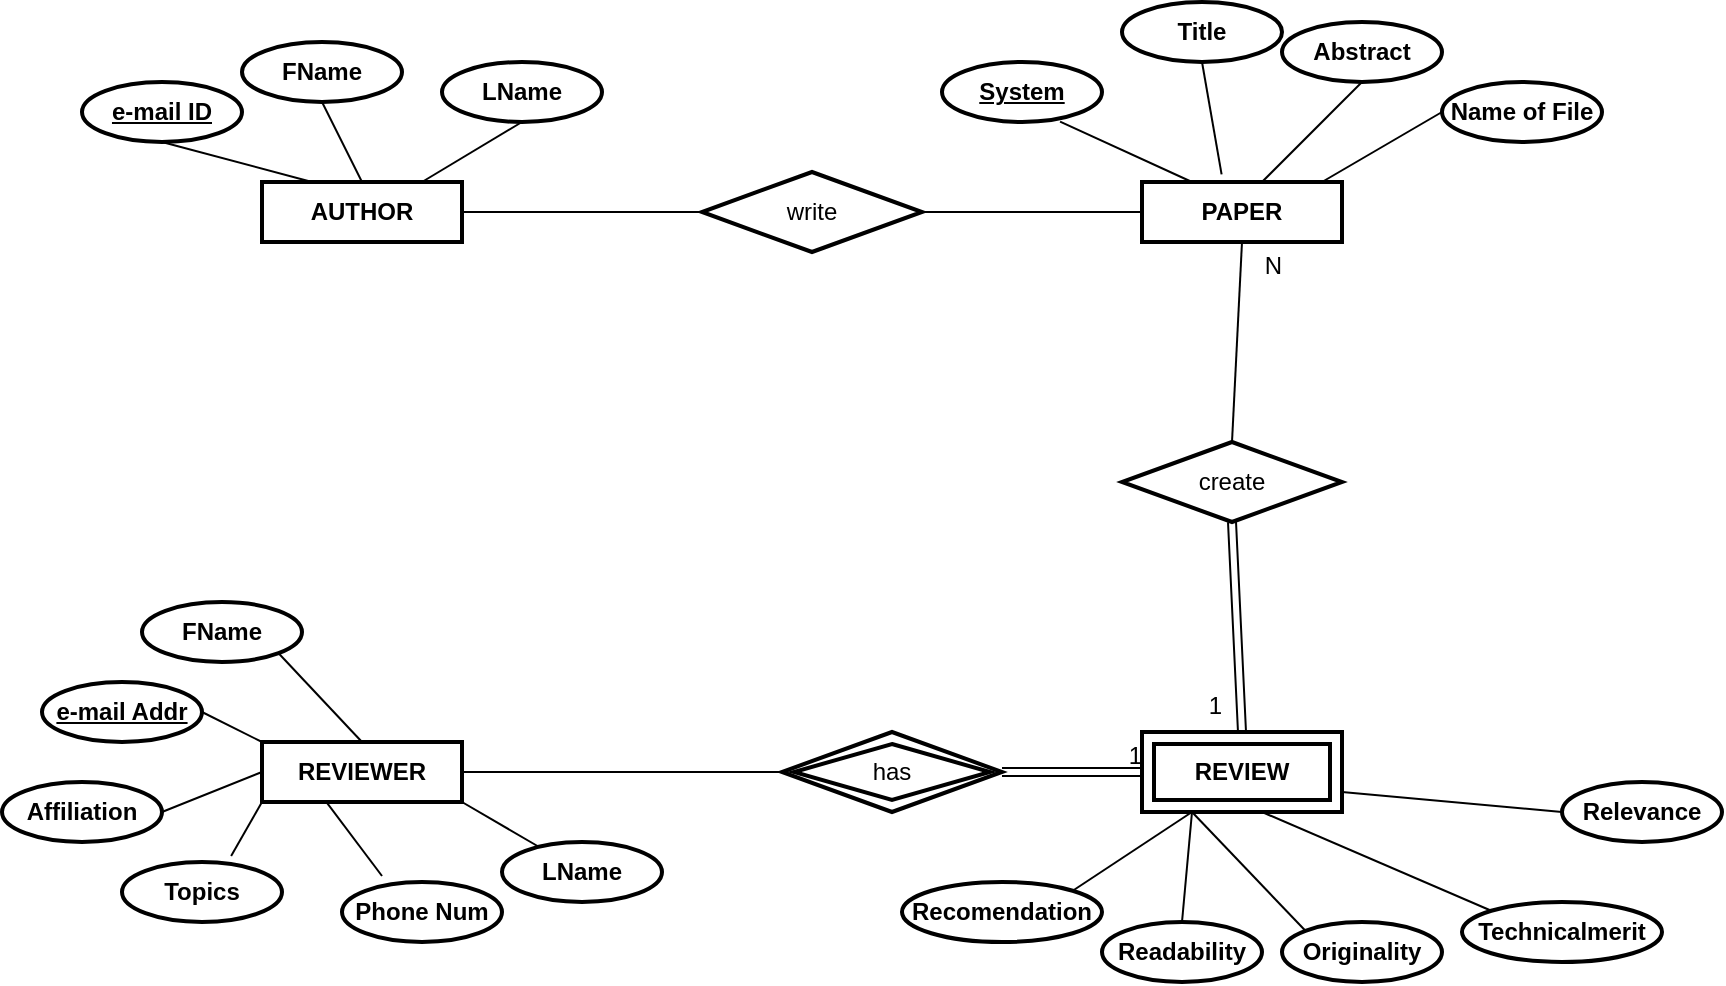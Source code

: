 <mxfile version="14.4.2" type="github">
  <diagram id="h-ZbI1VZD0IIb12Uuh02" name="Page-1">
    <mxGraphModel dx="1865" dy="556" grid="1" gridSize="10" guides="1" tooltips="1" connect="1" arrows="1" fold="1" page="1" pageScale="1" pageWidth="827" pageHeight="1169" math="0" shadow="0">
      <root>
        <mxCell id="0" />
        <mxCell id="1" parent="0" />
        <mxCell id="6kdXOR3zzFCH5OW1rTOD-1" value="AUTHOR" style="rounded=0;whiteSpace=wrap;html=1;fontStyle=1;strokeWidth=2;" vertex="1" parent="1">
          <mxGeometry x="120" y="130" width="100" height="30" as="geometry" />
        </mxCell>
        <mxCell id="6kdXOR3zzFCH5OW1rTOD-3" value="REVIEWER" style="rounded=0;whiteSpace=wrap;html=1;fontStyle=1;strokeWidth=2;" vertex="1" parent="1">
          <mxGeometry x="120" y="410" width="100" height="30" as="geometry" />
        </mxCell>
        <mxCell id="6kdXOR3zzFCH5OW1rTOD-4" value="PAPER" style="rounded=0;whiteSpace=wrap;html=1;fontStyle=1;strokeWidth=2;" vertex="1" parent="1">
          <mxGeometry x="560" y="130" width="100" height="30" as="geometry" />
        </mxCell>
        <mxCell id="6kdXOR3zzFCH5OW1rTOD-5" value="&lt;u&gt;e-mail ID&lt;/u&gt;" style="ellipse;whiteSpace=wrap;html=1;strokeWidth=2;fontStyle=1" vertex="1" parent="1">
          <mxGeometry x="30" y="80" width="80" height="30" as="geometry" />
        </mxCell>
        <mxCell id="6kdXOR3zzFCH5OW1rTOD-6" value="&lt;span&gt;FName&lt;/span&gt;" style="ellipse;whiteSpace=wrap;html=1;strokeWidth=2;fontStyle=1" vertex="1" parent="1">
          <mxGeometry x="110" y="60" width="80" height="30" as="geometry" />
        </mxCell>
        <mxCell id="6kdXOR3zzFCH5OW1rTOD-7" value="&lt;span&gt;LName&lt;/span&gt;" style="ellipse;whiteSpace=wrap;html=1;strokeWidth=2;fontStyle=1" vertex="1" parent="1">
          <mxGeometry x="210" y="70" width="80" height="30" as="geometry" />
        </mxCell>
        <mxCell id="6kdXOR3zzFCH5OW1rTOD-8" value="System" style="ellipse;whiteSpace=wrap;html=1;strokeWidth=2;fontStyle=5" vertex="1" parent="1">
          <mxGeometry x="460" y="70" width="80" height="30" as="geometry" />
        </mxCell>
        <mxCell id="6kdXOR3zzFCH5OW1rTOD-9" value="&lt;span&gt;Title&lt;/span&gt;" style="ellipse;whiteSpace=wrap;html=1;strokeWidth=2;fontStyle=1" vertex="1" parent="1">
          <mxGeometry x="550" y="40" width="80" height="30" as="geometry" />
        </mxCell>
        <mxCell id="6kdXOR3zzFCH5OW1rTOD-10" value="&lt;span&gt;Abstract&lt;/span&gt;" style="ellipse;whiteSpace=wrap;html=1;strokeWidth=2;fontStyle=1" vertex="1" parent="1">
          <mxGeometry x="630" y="50" width="80" height="30" as="geometry" />
        </mxCell>
        <mxCell id="6kdXOR3zzFCH5OW1rTOD-11" value="&lt;span&gt;Name of File&lt;/span&gt;" style="ellipse;whiteSpace=wrap;html=1;strokeWidth=2;fontStyle=1" vertex="1" parent="1">
          <mxGeometry x="710" y="80" width="80" height="30" as="geometry" />
        </mxCell>
        <mxCell id="6kdXOR3zzFCH5OW1rTOD-12" value="&lt;u&gt;e-mail Addr&lt;/u&gt;" style="ellipse;whiteSpace=wrap;html=1;strokeWidth=2;fontStyle=1" vertex="1" parent="1">
          <mxGeometry x="10" y="380" width="80" height="30" as="geometry" />
        </mxCell>
        <mxCell id="6kdXOR3zzFCH5OW1rTOD-13" value="&lt;span&gt;FName&lt;/span&gt;" style="ellipse;whiteSpace=wrap;html=1;strokeWidth=2;fontStyle=1" vertex="1" parent="1">
          <mxGeometry x="60" y="340" width="80" height="30" as="geometry" />
        </mxCell>
        <mxCell id="6kdXOR3zzFCH5OW1rTOD-14" value="&lt;span&gt;LName&lt;/span&gt;" style="ellipse;whiteSpace=wrap;html=1;strokeWidth=2;fontStyle=1" vertex="1" parent="1">
          <mxGeometry x="240" y="460" width="80" height="30" as="geometry" />
        </mxCell>
        <mxCell id="6kdXOR3zzFCH5OW1rTOD-15" value="&lt;span&gt;Phone Num&lt;/span&gt;" style="ellipse;whiteSpace=wrap;html=1;strokeWidth=2;fontStyle=1" vertex="1" parent="1">
          <mxGeometry x="160" y="480" width="80" height="30" as="geometry" />
        </mxCell>
        <mxCell id="6kdXOR3zzFCH5OW1rTOD-16" value="&lt;span&gt;Topics&lt;/span&gt;" style="ellipse;whiteSpace=wrap;html=1;strokeWidth=2;fontStyle=1" vertex="1" parent="1">
          <mxGeometry x="50" y="470" width="80" height="30" as="geometry" />
        </mxCell>
        <mxCell id="6kdXOR3zzFCH5OW1rTOD-17" value="&lt;span&gt;Affiliation&lt;/span&gt;" style="ellipse;whiteSpace=wrap;html=1;strokeWidth=2;fontStyle=1" vertex="1" parent="1">
          <mxGeometry x="-10" y="430" width="80" height="30" as="geometry" />
        </mxCell>
        <mxCell id="6kdXOR3zzFCH5OW1rTOD-18" value="write" style="shape=rhombus;perimeter=rhombusPerimeter;whiteSpace=wrap;html=1;align=center;strokeWidth=2;" vertex="1" parent="1">
          <mxGeometry x="340" y="125" width="110" height="40" as="geometry" />
        </mxCell>
        <mxCell id="6kdXOR3zzFCH5OW1rTOD-20" value="REVIEW" style="shape=ext;margin=3;double=1;whiteSpace=wrap;html=1;align=center;strokeWidth=2;fontStyle=1" vertex="1" parent="1">
          <mxGeometry x="560" y="405" width="100" height="40" as="geometry" />
        </mxCell>
        <mxCell id="6kdXOR3zzFCH5OW1rTOD-23" value="&lt;span&gt;Relevance&lt;/span&gt;" style="ellipse;whiteSpace=wrap;html=1;strokeWidth=2;fontStyle=1" vertex="1" parent="1">
          <mxGeometry x="770" y="430" width="80" height="30" as="geometry" />
        </mxCell>
        <mxCell id="6kdXOR3zzFCH5OW1rTOD-24" value="&lt;span&gt;Technicalmerit&lt;/span&gt;" style="ellipse;whiteSpace=wrap;html=1;strokeWidth=2;fontStyle=1" vertex="1" parent="1">
          <mxGeometry x="720" y="490" width="100" height="30" as="geometry" />
        </mxCell>
        <mxCell id="6kdXOR3zzFCH5OW1rTOD-25" value="&lt;span&gt;Originality&lt;/span&gt;" style="ellipse;whiteSpace=wrap;html=1;strokeWidth=2;fontStyle=1" vertex="1" parent="1">
          <mxGeometry x="630" y="500" width="80" height="30" as="geometry" />
        </mxCell>
        <mxCell id="6kdXOR3zzFCH5OW1rTOD-26" value="Readability" style="ellipse;whiteSpace=wrap;html=1;strokeWidth=2;fontStyle=1" vertex="1" parent="1">
          <mxGeometry x="540" y="500" width="80" height="30" as="geometry" />
        </mxCell>
        <mxCell id="6kdXOR3zzFCH5OW1rTOD-27" value="&lt;span&gt;Recomendation&lt;/span&gt;" style="ellipse;whiteSpace=wrap;html=1;strokeWidth=2;fontStyle=1" vertex="1" parent="1">
          <mxGeometry x="440" y="480" width="100" height="30" as="geometry" />
        </mxCell>
        <mxCell id="6kdXOR3zzFCH5OW1rTOD-29" value="has" style="shape=rhombus;double=1;perimeter=rhombusPerimeter;whiteSpace=wrap;html=1;align=center;strokeWidth=2;" vertex="1" parent="1">
          <mxGeometry x="380" y="405" width="110" height="40" as="geometry" />
        </mxCell>
        <mxCell id="6kdXOR3zzFCH5OW1rTOD-30" value="" style="endArrow=none;html=1;rounded=0;exitX=0.25;exitY=0;exitDx=0;exitDy=0;entryX=0.5;entryY=1;entryDx=0;entryDy=0;" edge="1" parent="1" source="6kdXOR3zzFCH5OW1rTOD-1" target="6kdXOR3zzFCH5OW1rTOD-5">
          <mxGeometry relative="1" as="geometry">
            <mxPoint x="450" y="290" as="sourcePoint" />
            <mxPoint x="610" y="290" as="targetPoint" />
          </mxGeometry>
        </mxCell>
        <mxCell id="6kdXOR3zzFCH5OW1rTOD-31" value="" style="endArrow=none;html=1;rounded=0;exitX=0.5;exitY=1;exitDx=0;exitDy=0;entryX=0.5;entryY=0;entryDx=0;entryDy=0;" edge="1" parent="1" source="6kdXOR3zzFCH5OW1rTOD-6" target="6kdXOR3zzFCH5OW1rTOD-1">
          <mxGeometry relative="1" as="geometry">
            <mxPoint x="155" y="140" as="sourcePoint" />
            <mxPoint x="80" y="120" as="targetPoint" />
          </mxGeometry>
        </mxCell>
        <mxCell id="6kdXOR3zzFCH5OW1rTOD-32" value="" style="endArrow=none;html=1;rounded=0;exitX=0.5;exitY=1;exitDx=0;exitDy=0;" edge="1" parent="1" source="6kdXOR3zzFCH5OW1rTOD-7">
          <mxGeometry relative="1" as="geometry">
            <mxPoint x="160" y="100" as="sourcePoint" />
            <mxPoint x="200" y="130" as="targetPoint" />
          </mxGeometry>
        </mxCell>
        <mxCell id="6kdXOR3zzFCH5OW1rTOD-33" value="" style="endArrow=none;html=1;rounded=0;exitX=0.738;exitY=0.993;exitDx=0;exitDy=0;exitPerimeter=0;entryX=0.25;entryY=0;entryDx=0;entryDy=0;" edge="1" parent="1" source="6kdXOR3zzFCH5OW1rTOD-8" target="6kdXOR3zzFCH5OW1rTOD-4">
          <mxGeometry relative="1" as="geometry">
            <mxPoint x="260" y="110" as="sourcePoint" />
            <mxPoint x="210" y="140" as="targetPoint" />
          </mxGeometry>
        </mxCell>
        <mxCell id="6kdXOR3zzFCH5OW1rTOD-34" value="" style="endArrow=none;html=1;rounded=0;exitX=0.5;exitY=1;exitDx=0;exitDy=0;entryX=0.398;entryY=-0.127;entryDx=0;entryDy=0;entryPerimeter=0;" edge="1" parent="1" source="6kdXOR3zzFCH5OW1rTOD-9" target="6kdXOR3zzFCH5OW1rTOD-4">
          <mxGeometry relative="1" as="geometry">
            <mxPoint x="529.04" y="109.79" as="sourcePoint" />
            <mxPoint x="595" y="140" as="targetPoint" />
          </mxGeometry>
        </mxCell>
        <mxCell id="6kdXOR3zzFCH5OW1rTOD-35" value="" style="endArrow=none;html=1;rounded=0;exitX=0.5;exitY=1;exitDx=0;exitDy=0;" edge="1" parent="1" source="6kdXOR3zzFCH5OW1rTOD-10">
          <mxGeometry relative="1" as="geometry">
            <mxPoint x="600" y="80" as="sourcePoint" />
            <mxPoint x="620" y="130" as="targetPoint" />
          </mxGeometry>
        </mxCell>
        <mxCell id="6kdXOR3zzFCH5OW1rTOD-36" value="" style="endArrow=none;html=1;rounded=0;exitX=0;exitY=0.5;exitDx=0;exitDy=0;" edge="1" parent="1" source="6kdXOR3zzFCH5OW1rTOD-11">
          <mxGeometry relative="1" as="geometry">
            <mxPoint x="680" y="90" as="sourcePoint" />
            <mxPoint x="650" y="130" as="targetPoint" />
          </mxGeometry>
        </mxCell>
        <mxCell id="6kdXOR3zzFCH5OW1rTOD-37" value="" style="endArrow=none;html=1;rounded=0;exitX=1;exitY=0;exitDx=0;exitDy=0;entryX=0.25;entryY=1;entryDx=0;entryDy=0;" edge="1" parent="1" source="6kdXOR3zzFCH5OW1rTOD-27" target="6kdXOR3zzFCH5OW1rTOD-20">
          <mxGeometry relative="1" as="geometry">
            <mxPoint x="720" y="105" as="sourcePoint" />
            <mxPoint x="660" y="140" as="targetPoint" />
          </mxGeometry>
        </mxCell>
        <mxCell id="6kdXOR3zzFCH5OW1rTOD-38" value="" style="endArrow=none;html=1;rounded=0;exitX=0.5;exitY=0;exitDx=0;exitDy=0;entryX=0.25;entryY=1;entryDx=0;entryDy=0;" edge="1" parent="1" source="6kdXOR3zzFCH5OW1rTOD-26" target="6kdXOR3zzFCH5OW1rTOD-20">
          <mxGeometry relative="1" as="geometry">
            <mxPoint x="535.355" y="494.393" as="sourcePoint" />
            <mxPoint x="590" y="450" as="targetPoint" />
          </mxGeometry>
        </mxCell>
        <mxCell id="6kdXOR3zzFCH5OW1rTOD-39" value="" style="endArrow=none;html=1;rounded=0;exitX=0;exitY=0;exitDx=0;exitDy=0;entryX=0.25;entryY=1;entryDx=0;entryDy=0;" edge="1" parent="1" source="6kdXOR3zzFCH5OW1rTOD-25" target="6kdXOR3zzFCH5OW1rTOD-20">
          <mxGeometry relative="1" as="geometry">
            <mxPoint x="590" y="510" as="sourcePoint" />
            <mxPoint x="590" y="460" as="targetPoint" />
          </mxGeometry>
        </mxCell>
        <mxCell id="6kdXOR3zzFCH5OW1rTOD-40" value="" style="endArrow=none;html=1;rounded=0;exitX=0;exitY=0;exitDx=0;exitDy=0;" edge="1" parent="1" source="6kdXOR3zzFCH5OW1rTOD-24">
          <mxGeometry relative="1" as="geometry">
            <mxPoint x="651.716" y="514.393" as="sourcePoint" />
            <mxPoint x="620" y="445" as="targetPoint" />
          </mxGeometry>
        </mxCell>
        <mxCell id="6kdXOR3zzFCH5OW1rTOD-41" value="" style="endArrow=none;html=1;rounded=0;exitX=0;exitY=0.5;exitDx=0;exitDy=0;entryX=1;entryY=0.75;entryDx=0;entryDy=0;" edge="1" parent="1" source="6kdXOR3zzFCH5OW1rTOD-23" target="6kdXOR3zzFCH5OW1rTOD-20">
          <mxGeometry relative="1" as="geometry">
            <mxPoint x="744.645" y="504.393" as="sourcePoint" />
            <mxPoint x="630" y="455" as="targetPoint" />
          </mxGeometry>
        </mxCell>
        <mxCell id="6kdXOR3zzFCH5OW1rTOD-42" value="" style="endArrow=none;html=1;rounded=0;exitX=1;exitY=1;exitDx=0;exitDy=0;entryX=0.5;entryY=0;entryDx=0;entryDy=0;" edge="1" parent="1" source="6kdXOR3zzFCH5OW1rTOD-13" target="6kdXOR3zzFCH5OW1rTOD-3">
          <mxGeometry relative="1" as="geometry">
            <mxPoint x="450" y="290" as="sourcePoint" />
            <mxPoint x="610" y="290" as="targetPoint" />
          </mxGeometry>
        </mxCell>
        <mxCell id="6kdXOR3zzFCH5OW1rTOD-43" value="" style="endArrow=none;html=1;rounded=0;exitX=1;exitY=0.5;exitDx=0;exitDy=0;entryX=0;entryY=0;entryDx=0;entryDy=0;" edge="1" parent="1" source="6kdXOR3zzFCH5OW1rTOD-12" target="6kdXOR3zzFCH5OW1rTOD-3">
          <mxGeometry relative="1" as="geometry">
            <mxPoint x="138.284" y="375.607" as="sourcePoint" />
            <mxPoint x="180" y="420" as="targetPoint" />
          </mxGeometry>
        </mxCell>
        <mxCell id="6kdXOR3zzFCH5OW1rTOD-44" value="" style="endArrow=none;html=1;rounded=0;exitX=1;exitY=0.5;exitDx=0;exitDy=0;entryX=0;entryY=0.5;entryDx=0;entryDy=0;" edge="1" parent="1" source="6kdXOR3zzFCH5OW1rTOD-17" target="6kdXOR3zzFCH5OW1rTOD-3">
          <mxGeometry relative="1" as="geometry">
            <mxPoint x="100" y="405" as="sourcePoint" />
            <mxPoint x="130" y="420" as="targetPoint" />
          </mxGeometry>
        </mxCell>
        <mxCell id="6kdXOR3zzFCH5OW1rTOD-45" value="" style="endArrow=none;html=1;rounded=0;exitX=0.682;exitY=-0.1;exitDx=0;exitDy=0;entryX=0;entryY=1;entryDx=0;entryDy=0;exitPerimeter=0;" edge="1" parent="1" source="6kdXOR3zzFCH5OW1rTOD-16" target="6kdXOR3zzFCH5OW1rTOD-3">
          <mxGeometry relative="1" as="geometry">
            <mxPoint x="80" y="455" as="sourcePoint" />
            <mxPoint x="130" y="435" as="targetPoint" />
          </mxGeometry>
        </mxCell>
        <mxCell id="6kdXOR3zzFCH5OW1rTOD-46" value="" style="endArrow=none;html=1;rounded=0;entryX=0.326;entryY=1.02;entryDx=0;entryDy=0;entryPerimeter=0;" edge="1" parent="1" target="6kdXOR3zzFCH5OW1rTOD-3">
          <mxGeometry relative="1" as="geometry">
            <mxPoint x="180" y="477" as="sourcePoint" />
            <mxPoint x="130" y="450" as="targetPoint" />
          </mxGeometry>
        </mxCell>
        <mxCell id="6kdXOR3zzFCH5OW1rTOD-47" value="" style="endArrow=none;html=1;rounded=0;entryX=1;entryY=1;entryDx=0;entryDy=0;" edge="1" parent="1" source="6kdXOR3zzFCH5OW1rTOD-14" target="6kdXOR3zzFCH5OW1rTOD-3">
          <mxGeometry relative="1" as="geometry">
            <mxPoint x="190" y="487" as="sourcePoint" />
            <mxPoint x="162.6" y="450.6" as="targetPoint" />
          </mxGeometry>
        </mxCell>
        <mxCell id="6kdXOR3zzFCH5OW1rTOD-48" value="" style="endArrow=none;html=1;rounded=0;entryX=1;entryY=0.5;entryDx=0;entryDy=0;exitX=0;exitY=0.5;exitDx=0;exitDy=0;" edge="1" parent="1" source="6kdXOR3zzFCH5OW1rTOD-29" target="6kdXOR3zzFCH5OW1rTOD-3">
          <mxGeometry relative="1" as="geometry">
            <mxPoint x="268.37" y="472.382" as="sourcePoint" />
            <mxPoint x="230" y="450" as="targetPoint" />
          </mxGeometry>
        </mxCell>
        <mxCell id="6kdXOR3zzFCH5OW1rTOD-49" value="create" style="shape=rhombus;perimeter=rhombusPerimeter;whiteSpace=wrap;html=1;align=center;strokeWidth=2;" vertex="1" parent="1">
          <mxGeometry x="550" y="260" width="110" height="40" as="geometry" />
        </mxCell>
        <mxCell id="6kdXOR3zzFCH5OW1rTOD-50" value="" style="endArrow=none;html=1;rounded=0;entryX=0.5;entryY=1;entryDx=0;entryDy=0;exitX=0.5;exitY=0;exitDx=0;exitDy=0;" edge="1" parent="1" source="6kdXOR3zzFCH5OW1rTOD-49" target="6kdXOR3zzFCH5OW1rTOD-4">
          <mxGeometry relative="1" as="geometry">
            <mxPoint x="390" y="435" as="sourcePoint" />
            <mxPoint x="230" y="435" as="targetPoint" />
          </mxGeometry>
        </mxCell>
        <mxCell id="6kdXOR3zzFCH5OW1rTOD-51" value="" style="shape=link;html=1;rounded=0;exitX=0.5;exitY=1;exitDx=0;exitDy=0;entryX=0.5;entryY=0;entryDx=0;entryDy=0;" edge="1" parent="1" source="6kdXOR3zzFCH5OW1rTOD-49" target="6kdXOR3zzFCH5OW1rTOD-20">
          <mxGeometry relative="1" as="geometry">
            <mxPoint x="450" y="290" as="sourcePoint" />
            <mxPoint x="610" y="400" as="targetPoint" />
          </mxGeometry>
        </mxCell>
        <mxCell id="6kdXOR3zzFCH5OW1rTOD-52" value="1" style="resizable=0;html=1;align=right;verticalAlign=bottom;" connectable="0" vertex="1" parent="6kdXOR3zzFCH5OW1rTOD-51">
          <mxGeometry x="1" relative="1" as="geometry">
            <mxPoint x="-9.99" y="-4.88" as="offset" />
          </mxGeometry>
        </mxCell>
        <mxCell id="6kdXOR3zzFCH5OW1rTOD-53" value="" style="shape=link;html=1;rounded=0;exitX=1;exitY=0.5;exitDx=0;exitDy=0;entryX=0;entryY=0.5;entryDx=0;entryDy=0;" edge="1" parent="1" source="6kdXOR3zzFCH5OW1rTOD-29" target="6kdXOR3zzFCH5OW1rTOD-20">
          <mxGeometry relative="1" as="geometry">
            <mxPoint x="615" y="310" as="sourcePoint" />
            <mxPoint x="620" y="410" as="targetPoint" />
          </mxGeometry>
        </mxCell>
        <mxCell id="6kdXOR3zzFCH5OW1rTOD-54" value="1" style="resizable=0;html=1;align=right;verticalAlign=bottom;" connectable="0" vertex="1" parent="6kdXOR3zzFCH5OW1rTOD-53">
          <mxGeometry x="1" relative="1" as="geometry" />
        </mxCell>
        <mxCell id="6kdXOR3zzFCH5OW1rTOD-55" value="" style="endArrow=none;html=1;rounded=0;exitX=1;exitY=0.5;exitDx=0;exitDy=0;entryX=0;entryY=0.5;entryDx=0;entryDy=0;" edge="1" parent="1" source="6kdXOR3zzFCH5OW1rTOD-1" target="6kdXOR3zzFCH5OW1rTOD-18">
          <mxGeometry relative="1" as="geometry">
            <mxPoint x="450" y="290" as="sourcePoint" />
            <mxPoint x="610" y="290" as="targetPoint" />
          </mxGeometry>
        </mxCell>
        <mxCell id="6kdXOR3zzFCH5OW1rTOD-56" value="" style="endArrow=none;html=1;rounded=0;exitX=1;exitY=0.5;exitDx=0;exitDy=0;entryX=0;entryY=0.5;entryDx=0;entryDy=0;" edge="1" parent="1" source="6kdXOR3zzFCH5OW1rTOD-18" target="6kdXOR3zzFCH5OW1rTOD-4">
          <mxGeometry relative="1" as="geometry">
            <mxPoint x="230" y="155" as="sourcePoint" />
            <mxPoint x="350" y="155" as="targetPoint" />
          </mxGeometry>
        </mxCell>
        <mxCell id="6kdXOR3zzFCH5OW1rTOD-57" value="N" style="resizable=0;html=1;align=right;verticalAlign=bottom;" connectable="0" vertex="1" parent="1">
          <mxGeometry x="630.004" y="180.001" as="geometry" />
        </mxCell>
      </root>
    </mxGraphModel>
  </diagram>
</mxfile>
